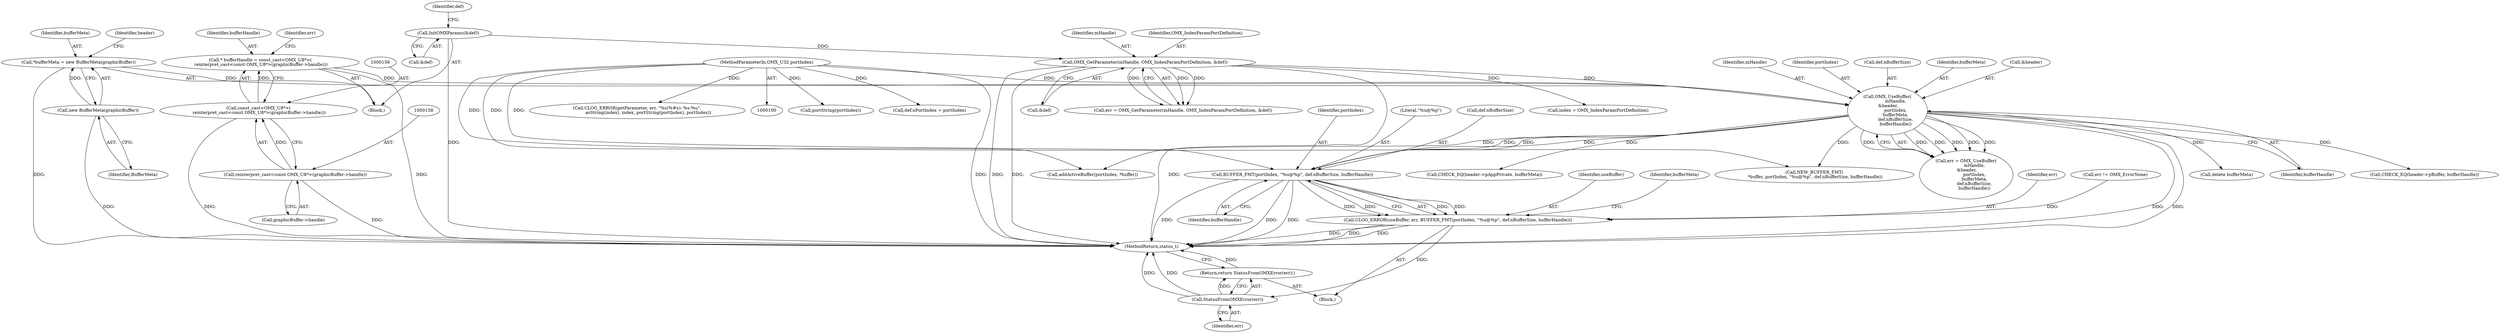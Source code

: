 digraph "1_Android_b351eabb428c7ca85a34513c64601f437923d576_13@pointer" {
"1000182" [label="(Call,BUFFER_FMT(portIndex, \"%u@%p\", def.nBufferSize, bufferHandle))"];
"1000164" [label="(Call,OMX_UseBuffer(\n            mHandle,\n &header,\n            portIndex,\n            bufferMeta,\n            def.nBufferSize,\n            bufferHandle))"];
"1000117" [label="(Call,OMX_GetParameter(mHandle, OMX_IndexParamPortDefinition, &def))"];
"1000106" [label="(Call,InitOMXParams(&def))"];
"1000101" [label="(MethodParameterIn,OMX_U32 portIndex)"];
"1000144" [label="(Call,*bufferMeta = new BufferMeta(graphicBuffer))"];
"1000146" [label="(Call,new BufferMeta(graphicBuffer))"];
"1000153" [label="(Call,* bufferHandle = const_cast<OMX_U8*>(\n reinterpret_cast<const OMX_U8*>(graphicBuffer->handle)))"];
"1000155" [label="(Call,const_cast<OMX_U8*>(\n reinterpret_cast<const OMX_U8*>(graphicBuffer->handle)))"];
"1000157" [label="(Call,reinterpret_cast<const OMX_U8*>(graphicBuffer->handle))"];
"1000179" [label="(Call,CLOG_ERROR(useBuffer, err, BUFFER_FMT(portIndex, \"%u@%p\", def.nBufferSize, bufferHandle)))"];
"1000199" [label="(Call,StatusFromOMXError(err))"];
"1000198" [label="(Return,return StatusFromOMXError(err);)"];
"1000157" [label="(Call,reinterpret_cast<const OMX_U8*>(graphicBuffer->handle))"];
"1000222" [label="(Call,NEW_BUFFER_FMT(\n *buffer, portIndex, \"%u@%p\", def.nBufferSize, bufferHandle))"];
"1000180" [label="(Identifier,useBuffer)"];
"1000188" [label="(Identifier,bufferHandle)"];
"1000170" [label="(Call,def.nBufferSize)"];
"1000190" [label="(Identifier,bufferMeta)"];
"1000107" [label="(Call,&def)"];
"1000155" [label="(Call,const_cast<OMX_U8*>(\n reinterpret_cast<const OMX_U8*>(graphicBuffer->handle)))"];
"1000144" [label="(Call,*bufferMeta = new BufferMeta(graphicBuffer))"];
"1000183" [label="(Identifier,portIndex)"];
"1000178" [label="(Block,)"];
"1000159" [label="(Call,graphicBuffer->handle)"];
"1000200" [label="(Identifier,err)"];
"1000199" [label="(Call,StatusFromOMXError(err))"];
"1000184" [label="(Literal,\"%u@%p\")"];
"1000138" [label="(Call,portString(portIndex))"];
"1000101" [label="(MethodParameterIn,OMX_U32 portIndex)"];
"1000109" [label="(Call,def.nPortIndex = portIndex)"];
"1000169" [label="(Identifier,bufferMeta)"];
"1000181" [label="(Identifier,err)"];
"1000185" [label="(Call,def.nBufferSize)"];
"1000206" [label="(Call,CHECK_EQ(header->pAppPrivate, bufferMeta))"];
"1000117" [label="(Call,OMX_GetParameter(mHandle, OMX_IndexParamPortDefinition, &def))"];
"1000115" [label="(Call,err = OMX_GetParameter(mHandle, OMX_IndexParamPortDefinition, &def))"];
"1000119" [label="(Identifier,OMX_IndexParamPortDefinition)"];
"1000162" [label="(Call,err = OMX_UseBuffer(\n            mHandle,\n &header,\n            portIndex,\n            bufferMeta,\n            def.nBufferSize,\n            bufferHandle))"];
"1000166" [label="(Call,&header)"];
"1000189" [label="(Call,delete bufferMeta)"];
"1000128" [label="(Call,index = OMX_IndexParamPortDefinition)"];
"1000118" [label="(Identifier,mHandle)"];
"1000111" [label="(Identifier,def)"];
"1000165" [label="(Identifier,mHandle)"];
"1000104" [label="(Block,)"];
"1000164" [label="(Call,OMX_UseBuffer(\n            mHandle,\n &header,\n            portIndex,\n            bufferMeta,\n            def.nBufferSize,\n            bufferHandle))"];
"1000120" [label="(Call,&def)"];
"1000173" [label="(Identifier,bufferHandle)"];
"1000163" [label="(Identifier,err)"];
"1000182" [label="(Call,BUFFER_FMT(portIndex, \"%u@%p\", def.nBufferSize, bufferHandle))"];
"1000150" [label="(Identifier,header)"];
"1000131" [label="(Call,CLOG_ERROR(getParameter, err, \"%s(%#x): %s:%u\",\n                asString(index), index, portString(portIndex), portIndex))"];
"1000106" [label="(Call,InitOMXParams(&def))"];
"1000201" [label="(Call,CHECK_EQ(header->pBuffer, bufferHandle))"];
"1000198" [label="(Return,return StatusFromOMXError(err);)"];
"1000145" [label="(Identifier,bufferMeta)"];
"1000179" [label="(Call,CLOG_ERROR(useBuffer, err, BUFFER_FMT(portIndex, \"%u@%p\", def.nBufferSize, bufferHandle)))"];
"1000147" [label="(Identifier,BufferMeta)"];
"1000153" [label="(Call,* bufferHandle = const_cast<OMX_U8*>(\n reinterpret_cast<const OMX_U8*>(graphicBuffer->handle)))"];
"1000216" [label="(Call,addActiveBuffer(portIndex, *buffer))"];
"1000146" [label="(Call,new BufferMeta(graphicBuffer))"];
"1000175" [label="(Call,err != OMX_ErrorNone)"];
"1000154" [label="(Identifier,bufferHandle)"];
"1000233" [label="(MethodReturn,status_t)"];
"1000168" [label="(Identifier,portIndex)"];
"1000182" -> "1000179"  [label="AST: "];
"1000182" -> "1000188"  [label="CFG: "];
"1000183" -> "1000182"  [label="AST: "];
"1000184" -> "1000182"  [label="AST: "];
"1000185" -> "1000182"  [label="AST: "];
"1000188" -> "1000182"  [label="AST: "];
"1000179" -> "1000182"  [label="CFG: "];
"1000182" -> "1000233"  [label="DDG: "];
"1000182" -> "1000233"  [label="DDG: "];
"1000182" -> "1000233"  [label="DDG: "];
"1000182" -> "1000179"  [label="DDG: "];
"1000182" -> "1000179"  [label="DDG: "];
"1000182" -> "1000179"  [label="DDG: "];
"1000182" -> "1000179"  [label="DDG: "];
"1000164" -> "1000182"  [label="DDG: "];
"1000164" -> "1000182"  [label="DDG: "];
"1000164" -> "1000182"  [label="DDG: "];
"1000101" -> "1000182"  [label="DDG: "];
"1000164" -> "1000162"  [label="AST: "];
"1000164" -> "1000173"  [label="CFG: "];
"1000165" -> "1000164"  [label="AST: "];
"1000166" -> "1000164"  [label="AST: "];
"1000168" -> "1000164"  [label="AST: "];
"1000169" -> "1000164"  [label="AST: "];
"1000170" -> "1000164"  [label="AST: "];
"1000173" -> "1000164"  [label="AST: "];
"1000162" -> "1000164"  [label="CFG: "];
"1000164" -> "1000233"  [label="DDG: "];
"1000164" -> "1000233"  [label="DDG: "];
"1000164" -> "1000162"  [label="DDG: "];
"1000164" -> "1000162"  [label="DDG: "];
"1000164" -> "1000162"  [label="DDG: "];
"1000164" -> "1000162"  [label="DDG: "];
"1000164" -> "1000162"  [label="DDG: "];
"1000164" -> "1000162"  [label="DDG: "];
"1000117" -> "1000164"  [label="DDG: "];
"1000101" -> "1000164"  [label="DDG: "];
"1000144" -> "1000164"  [label="DDG: "];
"1000153" -> "1000164"  [label="DDG: "];
"1000164" -> "1000189"  [label="DDG: "];
"1000164" -> "1000201"  [label="DDG: "];
"1000164" -> "1000206"  [label="DDG: "];
"1000164" -> "1000216"  [label="DDG: "];
"1000164" -> "1000222"  [label="DDG: "];
"1000117" -> "1000115"  [label="AST: "];
"1000117" -> "1000120"  [label="CFG: "];
"1000118" -> "1000117"  [label="AST: "];
"1000119" -> "1000117"  [label="AST: "];
"1000120" -> "1000117"  [label="AST: "];
"1000115" -> "1000117"  [label="CFG: "];
"1000117" -> "1000233"  [label="DDG: "];
"1000117" -> "1000233"  [label="DDG: "];
"1000117" -> "1000233"  [label="DDG: "];
"1000117" -> "1000115"  [label="DDG: "];
"1000117" -> "1000115"  [label="DDG: "];
"1000117" -> "1000115"  [label="DDG: "];
"1000106" -> "1000117"  [label="DDG: "];
"1000117" -> "1000128"  [label="DDG: "];
"1000106" -> "1000104"  [label="AST: "];
"1000106" -> "1000107"  [label="CFG: "];
"1000107" -> "1000106"  [label="AST: "];
"1000111" -> "1000106"  [label="CFG: "];
"1000106" -> "1000233"  [label="DDG: "];
"1000101" -> "1000100"  [label="AST: "];
"1000101" -> "1000233"  [label="DDG: "];
"1000101" -> "1000109"  [label="DDG: "];
"1000101" -> "1000138"  [label="DDG: "];
"1000101" -> "1000131"  [label="DDG: "];
"1000101" -> "1000216"  [label="DDG: "];
"1000101" -> "1000222"  [label="DDG: "];
"1000144" -> "1000104"  [label="AST: "];
"1000144" -> "1000146"  [label="CFG: "];
"1000145" -> "1000144"  [label="AST: "];
"1000146" -> "1000144"  [label="AST: "];
"1000150" -> "1000144"  [label="CFG: "];
"1000144" -> "1000233"  [label="DDG: "];
"1000146" -> "1000144"  [label="DDG: "];
"1000146" -> "1000147"  [label="CFG: "];
"1000147" -> "1000146"  [label="AST: "];
"1000146" -> "1000233"  [label="DDG: "];
"1000153" -> "1000104"  [label="AST: "];
"1000153" -> "1000155"  [label="CFG: "];
"1000154" -> "1000153"  [label="AST: "];
"1000155" -> "1000153"  [label="AST: "];
"1000163" -> "1000153"  [label="CFG: "];
"1000153" -> "1000233"  [label="DDG: "];
"1000155" -> "1000153"  [label="DDG: "];
"1000155" -> "1000157"  [label="CFG: "];
"1000156" -> "1000155"  [label="AST: "];
"1000157" -> "1000155"  [label="AST: "];
"1000155" -> "1000233"  [label="DDG: "];
"1000157" -> "1000155"  [label="DDG: "];
"1000157" -> "1000159"  [label="CFG: "];
"1000158" -> "1000157"  [label="AST: "];
"1000159" -> "1000157"  [label="AST: "];
"1000157" -> "1000233"  [label="DDG: "];
"1000179" -> "1000178"  [label="AST: "];
"1000180" -> "1000179"  [label="AST: "];
"1000181" -> "1000179"  [label="AST: "];
"1000190" -> "1000179"  [label="CFG: "];
"1000179" -> "1000233"  [label="DDG: "];
"1000179" -> "1000233"  [label="DDG: "];
"1000179" -> "1000233"  [label="DDG: "];
"1000175" -> "1000179"  [label="DDG: "];
"1000179" -> "1000199"  [label="DDG: "];
"1000199" -> "1000198"  [label="AST: "];
"1000199" -> "1000200"  [label="CFG: "];
"1000200" -> "1000199"  [label="AST: "];
"1000198" -> "1000199"  [label="CFG: "];
"1000199" -> "1000233"  [label="DDG: "];
"1000199" -> "1000233"  [label="DDG: "];
"1000199" -> "1000198"  [label="DDG: "];
"1000198" -> "1000178"  [label="AST: "];
"1000233" -> "1000198"  [label="CFG: "];
"1000198" -> "1000233"  [label="DDG: "];
}
